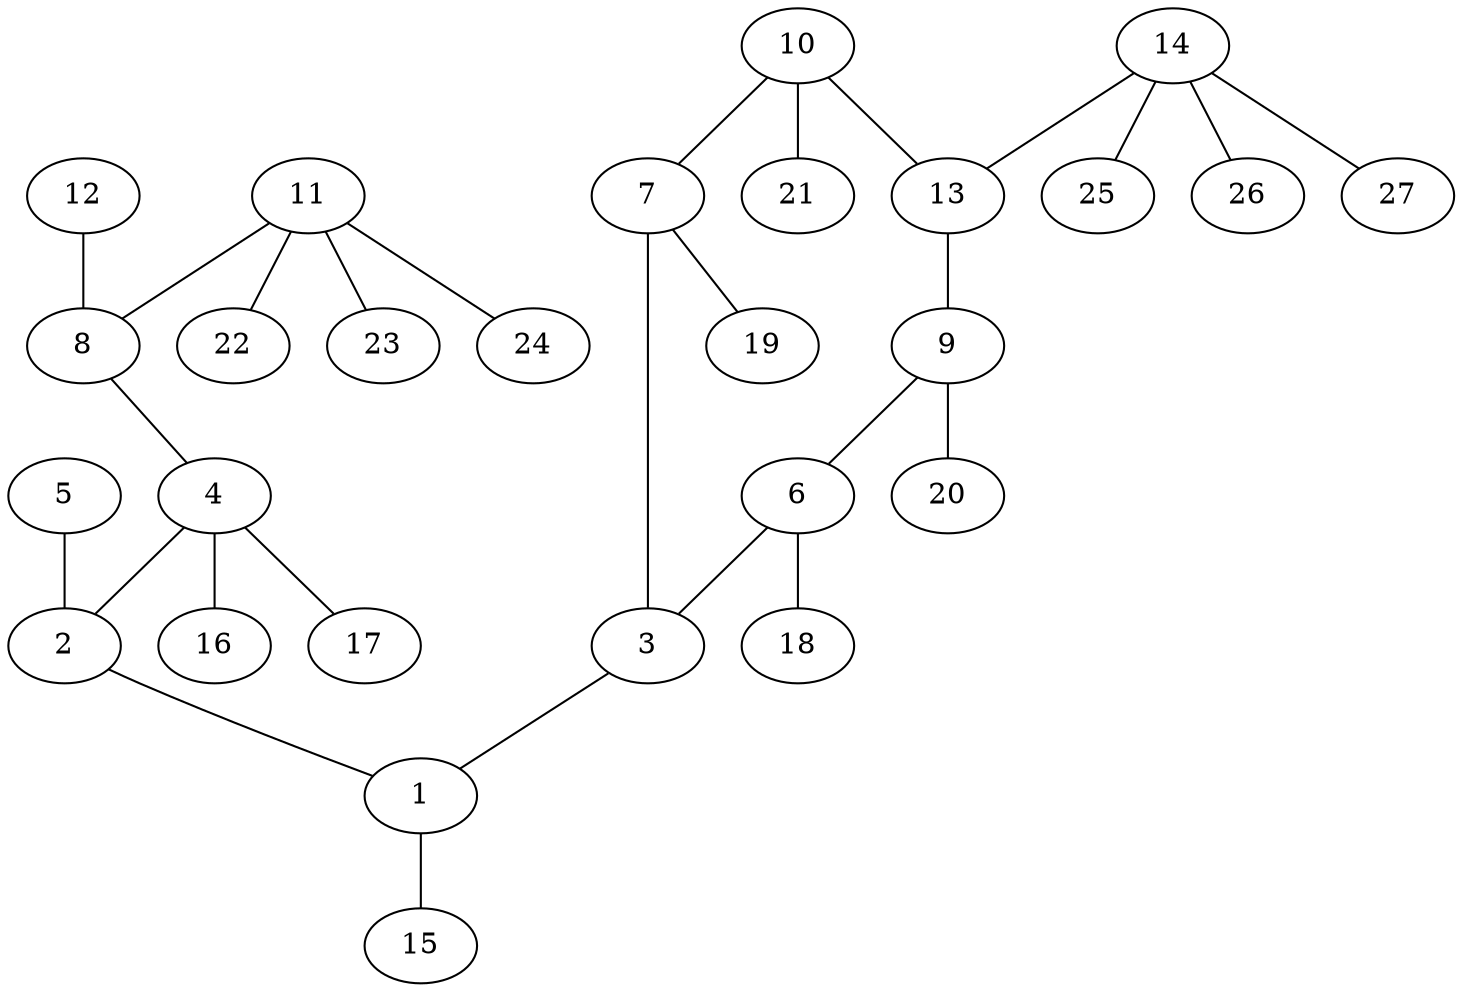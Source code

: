 graph molecule_2286 {
	1	 [chem=N];
	15	 [chem=H];
	1 -- 15	 [valence=1];
	2	 [chem=C];
	2 -- 1	 [valence=1];
	3	 [chem=C];
	3 -- 1	 [valence=1];
	4	 [chem=C];
	4 -- 2	 [valence=1];
	16	 [chem=H];
	4 -- 16	 [valence=1];
	17	 [chem=H];
	4 -- 17	 [valence=1];
	5	 [chem=O];
	5 -- 2	 [valence=2];
	6	 [chem=C];
	6 -- 3	 [valence=2];
	18	 [chem=H];
	6 -- 18	 [valence=1];
	7	 [chem=C];
	7 -- 3	 [valence=1];
	19	 [chem=H];
	7 -- 19	 [valence=1];
	8	 [chem=C];
	8 -- 4	 [valence=1];
	9	 [chem=C];
	9 -- 6	 [valence=1];
	20	 [chem=H];
	9 -- 20	 [valence=1];
	10	 [chem=C];
	10 -- 7	 [valence=2];
	13	 [chem=C];
	10 -- 13	 [valence=1];
	21	 [chem=H];
	10 -- 21	 [valence=1];
	11	 [chem=C];
	11 -- 8	 [valence=1];
	22	 [chem=H];
	11 -- 22	 [valence=1];
	23	 [chem=H];
	11 -- 23	 [valence=1];
	24	 [chem=H];
	11 -- 24	 [valence=1];
	12	 [chem=O];
	12 -- 8	 [valence=2];
	13 -- 9	 [valence=2];
	14	 [chem=C];
	14 -- 13	 [valence=1];
	25	 [chem=H];
	14 -- 25	 [valence=1];
	26	 [chem=H];
	14 -- 26	 [valence=1];
	27	 [chem=H];
	14 -- 27	 [valence=1];
}
